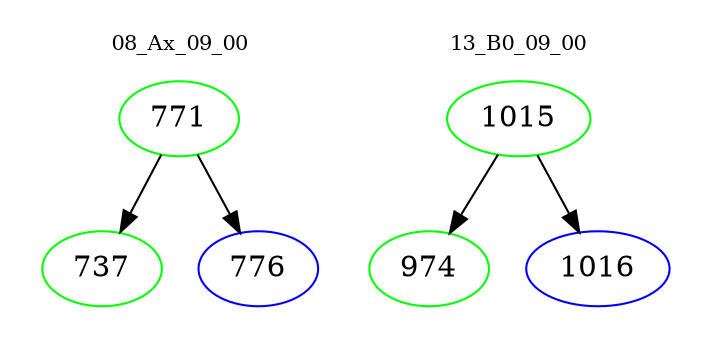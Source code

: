 digraph{
subgraph cluster_0 {
color = white
label = "08_Ax_09_00";
fontsize=10;
T0_771 [label="771", color="green"]
T0_771 -> T0_737 [color="black"]
T0_737 [label="737", color="green"]
T0_771 -> T0_776 [color="black"]
T0_776 [label="776", color="blue"]
}
subgraph cluster_1 {
color = white
label = "13_B0_09_00";
fontsize=10;
T1_1015 [label="1015", color="green"]
T1_1015 -> T1_974 [color="black"]
T1_974 [label="974", color="green"]
T1_1015 -> T1_1016 [color="black"]
T1_1016 [label="1016", color="blue"]
}
}
